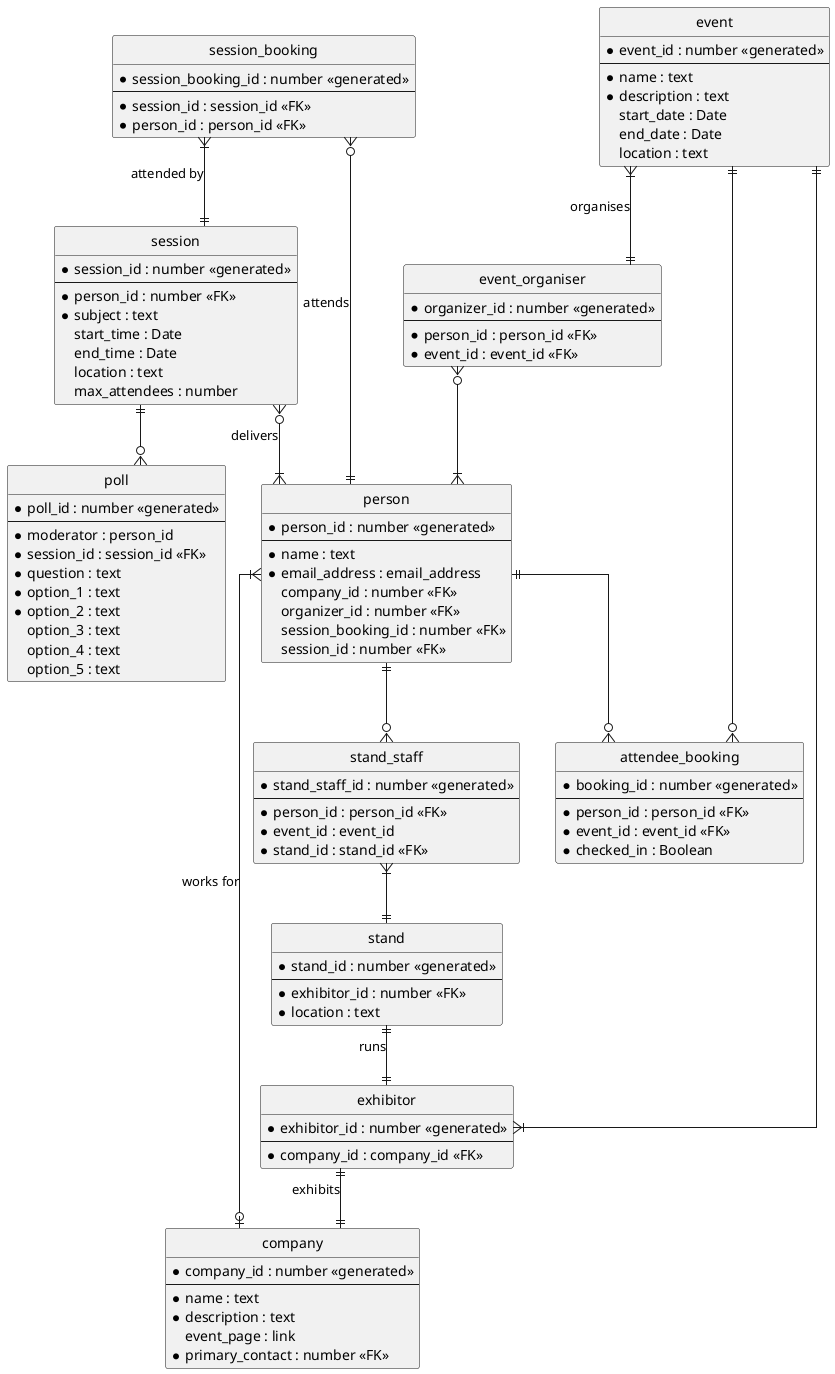 @startuml stu_bmi2

' hide the spot
hide circle

' avoid problems with angled crows feet
skinparam linetype ortho

entity event {
    * event_id : number <<generated>>
    --
    * name : text
    * description : text
    start_date : Date
    end_date : Date
    location : text   
}

entity company {
    * company_id : number <<generated>>
    --
    * name : text
    * description : text
    event_page : link
    * primary_contact : number <<FK>>
}

entity person {
    * person_id : number <<generated>>
    --
    * name : text
    * email_address : email_address
    company_id : number <<FK>>
    organizer_id : number <<FK>>
    session_booking_id : number <<FK>>
    session_id : number <<FK>>
}

entity attendee_booking {
    * booking_id : number <<generated>>
    --
    * person_id : person_id <<FK>>
    * event_id : event_id <<FK>>
    * checked_in : Boolean
}

entity event_organiser {
    * organizer_id : number <<generated>>
    --
    * person_id : person_id <<FK>>
    * event_id : event_id <<FK>>
}

entity exhibitor {
    * exhibitor_id : number <<generated>>
    --
    * company_id : company_id <<FK>>
}

entity stand {
    * stand_id : number <<generated>>
    --
    * exhibitor_id : number <<FK>>
    * location : text
}

entity stand_staff {
    * stand_staff_id : number <<generated>>
    --
    * person_id : person_id <<FK>>
    * event_id : event_id
    * stand_id : stand_id <<FK>>
}

entity session {
    * session_id : number <<generated>>
    --
    * person_id : number <<FK>>
    * subject : text
    start_time : Date
    end_time : Date
    location : text
    max_attendees : number
}

entity session_booking {
    * session_booking_id : number <<generated>>
    --
    * session_id : session_id <<FK>>
    * person_id : person_id <<FK>>
}

entity poll {
    * poll_id : number <<generated>>
    --
    * moderator : person_id
    * session_id : session_id <<FK>>
    * question : text
    * option_1 : text
    * option_2 : text
    option_3 : text
    option_4 : text
    option_5 : text
}

event }|--|| event_organiser : organises
event_organiser  }o--|{ person
person }|--o| company : works for
event ||--|{ exhibitor
stand ||--|| exhibitor : runs
session }o--|{ person : delivers
session ||--o{ poll
session_booking }o--|| person : attends
session_booking }|--|| session : attended by
exhibitor ||--|| company : exhibits
stand_staff }|--|| stand
person ||--o{ stand_staff
person ||--o{ attendee_booking
event ||--o{ attendee_booking
' note right on link
' A single person may staff multiple stands
' at multiple events
' end note


@enduml